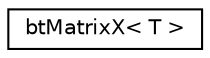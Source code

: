 digraph "Graphical Class Hierarchy"
{
  edge [fontname="Helvetica",fontsize="10",labelfontname="Helvetica",labelfontsize="10"];
  node [fontname="Helvetica",fontsize="10",shape=record];
  rankdir="LR";
  Node1 [label="btMatrixX\< T \>",height=0.2,width=0.4,color="black", fillcolor="white", style="filled",URL="$structbt_matrix_x.html"];
}

